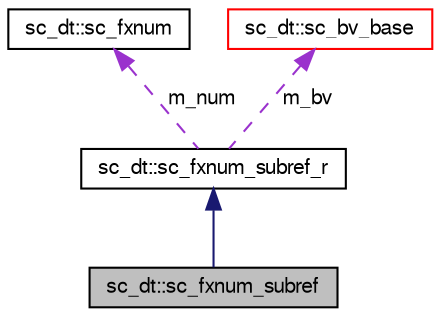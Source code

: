 digraph "sc_dt::sc_fxnum_subref"
{
  edge [fontname="FreeSans",fontsize="10",labelfontname="FreeSans",labelfontsize="10"];
  node [fontname="FreeSans",fontsize="10",shape=record];
  Node2 [label="sc_dt::sc_fxnum_subref",height=0.2,width=0.4,color="black", fillcolor="grey75", style="filled", fontcolor="black"];
  Node3 -> Node2 [dir="back",color="midnightblue",fontsize="10",style="solid",fontname="FreeSans"];
  Node3 [label="sc_dt::sc_fxnum_subref_r",height=0.2,width=0.4,color="black", fillcolor="white", style="filled",URL="$a01544.html"];
  Node4 -> Node3 [dir="back",color="darkorchid3",fontsize="10",style="dashed",label=" m_num" ,fontname="FreeSans"];
  Node4 [label="sc_dt::sc_fxnum",height=0.2,width=0.4,color="black", fillcolor="white", style="filled",URL="$a01560.html"];
  Node5 -> Node3 [dir="back",color="darkorchid3",fontsize="10",style="dashed",label=" m_bv" ,fontname="FreeSans"];
  Node5 [label="sc_dt::sc_bv_base",height=0.2,width=0.4,color="red", fillcolor="white", style="filled",URL="$a01428.html"];
}
